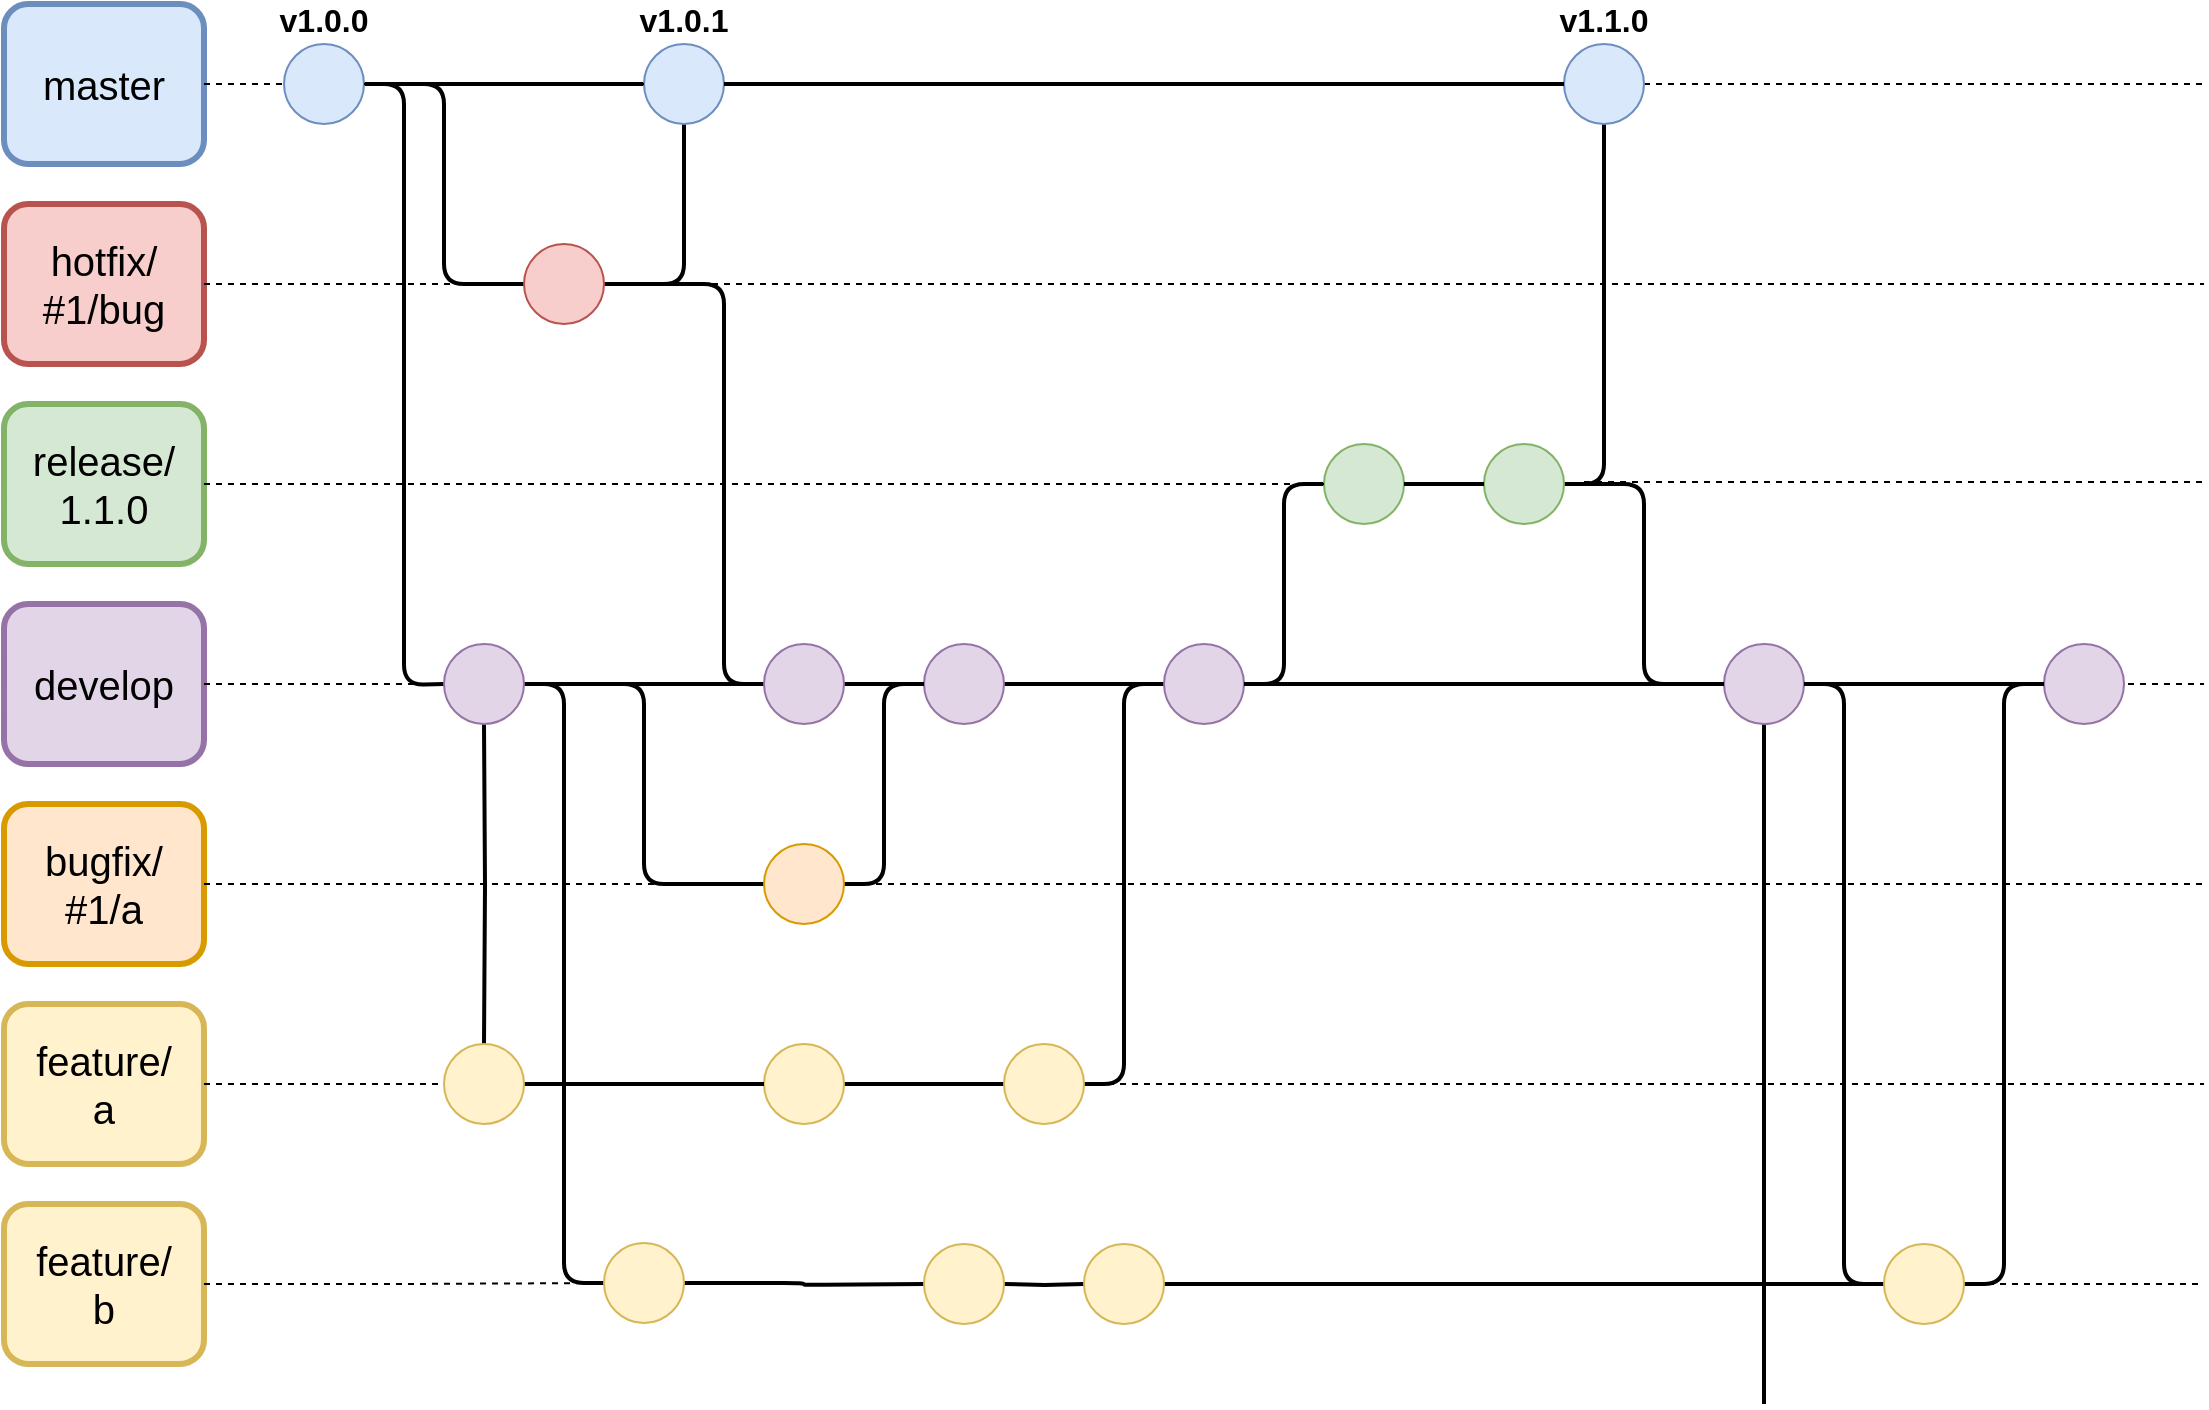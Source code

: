 <mxfile version="12.0.3" type="device" pages="1"><diagram id="HregMgigBcVlJfwvAvkk" name="Page-1"><mxGraphModel dx="1408" dy="904" grid="1" gridSize="10" guides="1" tooltips="1" connect="1" arrows="1" fold="1" page="1" pageScale="1" pageWidth="827" pageHeight="1169" math="0" shadow="0"><root><mxCell id="0"/><mxCell id="1" parent="0"/><mxCell id="lCtk7lqE1nuBxNaPWR6z-43" style="edgeStyle=orthogonalEdgeStyle;rounded=0;orthogonalLoop=1;jettySize=auto;html=1;endArrow=none;endFill=0;fontSize=20;dashed=1;exitX=0.5;exitY=0;exitDx=0;exitDy=0;" parent="1" source="R8-lErIbO53VdaB257T--67" edge="1"><mxGeometry relative="1" as="geometry"><mxPoint x="1120" y="660" as="targetPoint"/><mxPoint x="600" y="660" as="sourcePoint"/><Array as="points"/></mxGeometry></mxCell><mxCell id="lCtk7lqE1nuBxNaPWR6z-42" style="edgeStyle=orthogonalEdgeStyle;rounded=0;orthogonalLoop=1;jettySize=auto;html=1;endArrow=none;endFill=0;fontSize=20;dashed=1;exitX=0.5;exitY=0;exitDx=0;exitDy=0;" parent="1" source="R8-lErIbO53VdaB257T--26" edge="1"><mxGeometry relative="1" as="geometry"><mxPoint x="1120" y="560" as="targetPoint"/><mxPoint x="600" y="560" as="sourcePoint"/><Array as="points"/></mxGeometry></mxCell><mxCell id="lCtk7lqE1nuBxNaPWR6z-40" style="edgeStyle=orthogonalEdgeStyle;rounded=0;orthogonalLoop=1;jettySize=auto;html=1;endArrow=none;endFill=0;fontSize=20;dashed=1;" parent="1" edge="1"><mxGeometry relative="1" as="geometry"><mxPoint x="1120" y="259" as="targetPoint"/><mxPoint x="810" y="259" as="sourcePoint"/><Array as="points"><mxPoint x="840" y="259"/></Array></mxGeometry></mxCell><mxCell id="lCtk7lqE1nuBxNaPWR6z-41" style="edgeStyle=orthogonalEdgeStyle;rounded=0;orthogonalLoop=1;jettySize=auto;html=1;exitX=0.5;exitY=0;exitDx=0;exitDy=0;endArrow=none;endFill=0;fontSize=20;dashed=1;" parent="1" source="R8-lErIbO53VdaB257T--11" edge="1"><mxGeometry relative="1" as="geometry"><mxPoint x="1120" y="360" as="targetPoint"/><mxPoint x="180" y="359.5" as="sourcePoint"/></mxGeometry></mxCell><mxCell id="lCtk7lqE1nuBxNaPWR6z-38" style="edgeStyle=orthogonalEdgeStyle;rounded=0;orthogonalLoop=1;jettySize=auto;html=1;exitX=1;exitY=0.5;exitDx=0;exitDy=0;endArrow=none;endFill=0;fontSize=20;dashed=1;" parent="1" source="R8-lErIbO53VdaB257T--5" edge="1"><mxGeometry relative="1" as="geometry"><mxPoint x="1120" y="60" as="targetPoint"/><Array as="points"/></mxGeometry></mxCell><mxCell id="lCtk7lqE1nuBxNaPWR6z-1" value="master" style="shape=ext;rounded=1;html=1;whiteSpace=wrap;strokeWidth=3;fontSize=20;fillColor=#dae8fc;strokeColor=#6c8ebf;" parent="1" vertex="1"><mxGeometry x="20" y="20" width="100" height="80" as="geometry"/></mxCell><mxCell id="lCtk7lqE1nuBxNaPWR6z-2" value="&lt;font style=&quot;font-size: 20px&quot;&gt;hotfix/&lt;br&gt;#1/bug&lt;/font&gt;" style="shape=ext;rounded=1;html=1;whiteSpace=wrap;strokeWidth=3;fillColor=#f8cecc;strokeColor=#b85450;" parent="1" vertex="1"><mxGeometry x="20" y="120" width="100" height="80" as="geometry"/></mxCell><mxCell id="lCtk7lqE1nuBxNaPWR6z-3" value="&lt;font style=&quot;font-size: 20px&quot;&gt;release/&lt;br&gt;1.1.0&lt;/font&gt;" style="shape=ext;rounded=1;html=1;whiteSpace=wrap;strokeWidth=3;fillColor=#d5e8d4;strokeColor=#82b366;" parent="1" vertex="1"><mxGeometry x="20" y="220" width="100" height="80" as="geometry"/></mxCell><mxCell id="lCtk7lqE1nuBxNaPWR6z-4" value="&lt;font style=&quot;font-size: 20px&quot;&gt;develop&lt;/font&gt;" style="shape=ext;rounded=1;html=1;whiteSpace=wrap;strokeWidth=3;fillColor=#e1d5e7;strokeColor=#9673a6;" parent="1" vertex="1"><mxGeometry x="20" y="320" width="100" height="80" as="geometry"/></mxCell><mxCell id="lCtk7lqE1nuBxNaPWR6z-5" value="&lt;font style=&quot;font-size: 20px&quot;&gt;feature/&lt;br&gt;a&lt;br&gt;&lt;/font&gt;" style="shape=ext;rounded=1;html=1;whiteSpace=wrap;strokeWidth=3;fillColor=#fff2cc;strokeColor=#d6b656;" parent="1" vertex="1"><mxGeometry x="20" y="520" width="100" height="80" as="geometry"/></mxCell><mxCell id="lCtk7lqE1nuBxNaPWR6z-7" value="&lt;span style=&quot;font-size: 20px&quot;&gt;feature/&lt;br&gt;b&lt;br&gt;&lt;/span&gt;" style="shape=ext;rounded=1;html=1;whiteSpace=wrap;strokeWidth=3;fillColor=#fff2cc;strokeColor=#d6b656;" parent="1" vertex="1"><mxGeometry x="20" y="620" width="100" height="80" as="geometry"/></mxCell><mxCell id="lCtk7lqE1nuBxNaPWR6z-23" style="edgeStyle=orthogonalEdgeStyle;rounded=0;orthogonalLoop=1;jettySize=auto;html=1;exitX=0.5;exitY=1;exitDx=0;exitDy=0;fontSize=20;endArrow=none;endFill=0;strokeWidth=2;entryX=0;entryY=0.5;entryDx=0;entryDy=0;" parent="1" target="R8-lErIbO53VdaB257T--51" edge="1"><mxGeometry relative="1" as="geometry"><mxPoint x="260" y="380" as="sourcePoint"/><mxPoint x="260" y="520" as="targetPoint"/></mxGeometry></mxCell><mxCell id="lCtk7lqE1nuBxNaPWR6z-74" style="edgeStyle=orthogonalEdgeStyle;rounded=1;orthogonalLoop=1;jettySize=auto;html=1;exitX=0;exitY=0.5;exitDx=0;exitDy=0;endArrow=none;endFill=0;strokeWidth=2;fontSize=20;entryX=1;entryY=0.5;entryDx=0;entryDy=0;" parent="1" target="R8-lErIbO53VdaB257T--1" edge="1"><mxGeometry relative="1" as="geometry"><mxPoint x="240" y="360" as="sourcePoint"/><mxPoint x="270" y="210" as="targetPoint"/></mxGeometry></mxCell><mxCell id="lCtk7lqE1nuBxNaPWR6z-62" style="edgeStyle=orthogonalEdgeStyle;rounded=1;orthogonalLoop=1;jettySize=auto;html=1;exitX=0.5;exitY=0;exitDx=0;exitDy=0;endArrow=none;endFill=0;strokeWidth=2;fontSize=20;" parent="1" source="R8-lErIbO53VdaB257T--24" edge="1"><mxGeometry relative="1" as="geometry"><mxPoint x="480" y="360" as="targetPoint"/><mxPoint x="360" y="360" as="sourcePoint"/></mxGeometry></mxCell><mxCell id="lCtk7lqE1nuBxNaPWR6z-65" style="edgeStyle=orthogonalEdgeStyle;rounded=1;orthogonalLoop=1;jettySize=auto;html=1;exitX=0.5;exitY=0;exitDx=0;exitDy=0;endArrow=none;endFill=0;strokeWidth=2;fontSize=20;" parent="1" source="R8-lErIbO53VdaB257T--34" edge="1"><mxGeometry relative="1" as="geometry"><mxPoint x="480" y="660" as="targetPoint"/><mxPoint x="440" y="660" as="sourcePoint"/></mxGeometry></mxCell><mxCell id="lCtk7lqE1nuBxNaPWR6z-66" style="edgeStyle=orthogonalEdgeStyle;rounded=1;orthogonalLoop=1;jettySize=auto;html=1;exitX=1;exitY=0.5;exitDx=0;exitDy=0;entryX=0;entryY=0.5;entryDx=0;entryDy=0;endArrow=none;endFill=0;strokeWidth=2;fontSize=20;" parent="1" edge="1"><mxGeometry relative="1" as="geometry"><mxPoint x="520" y="660" as="sourcePoint"/><mxPoint x="560" y="660" as="targetPoint"/></mxGeometry></mxCell><mxCell id="lCtk7lqE1nuBxNaPWR6z-67" style="edgeStyle=orthogonalEdgeStyle;rounded=1;orthogonalLoop=1;jettySize=auto;html=1;exitX=0.5;exitY=0;exitDx=0;exitDy=0;endArrow=none;endFill=0;strokeWidth=2;fontSize=20;entryX=0.5;entryY=1;entryDx=0;entryDy=0;" parent="1" source="R8-lErIbO53VdaB257T--28" target="R8-lErIbO53VdaB257T--26" edge="1"><mxGeometry relative="1" as="geometry"><mxPoint x="560" y="560" as="targetPoint"/><mxPoint x="520" y="560" as="sourcePoint"/></mxGeometry></mxCell><mxCell id="lCtk7lqE1nuBxNaPWR6z-78" style="edgeStyle=orthogonalEdgeStyle;rounded=1;orthogonalLoop=1;jettySize=auto;html=1;entryX=0.5;entryY=0;entryDx=0;entryDy=0;endArrow=none;endFill=0;strokeWidth=2;fontSize=20;exitX=0.5;exitY=1;exitDx=0;exitDy=0;" parent="1" source="R8-lErIbO53VdaB257T--34" target="R8-lErIbO53VdaB257T--24" edge="1"><mxGeometry relative="1" as="geometry"><Array as="points"><mxPoint x="300" y="660"/><mxPoint x="300" y="360"/></Array><mxPoint x="300" y="660" as="sourcePoint"/><mxPoint x="360" y="360" as="targetPoint"/></mxGeometry></mxCell><mxCell id="lCtk7lqE1nuBxNaPWR6z-63" style="edgeStyle=orthogonalEdgeStyle;rounded=1;orthogonalLoop=1;jettySize=auto;html=1;exitX=1;exitY=0.5;exitDx=0;exitDy=0;endArrow=none;endFill=0;strokeWidth=2;fontSize=20;" parent="1" edge="1"><mxGeometry relative="1" as="geometry"><mxPoint x="640" y="360" as="targetPoint"/><mxPoint x="520" y="360" as="sourcePoint"/></mxGeometry></mxCell><mxCell id="lCtk7lqE1nuBxNaPWR6z-79" style="edgeStyle=orthogonalEdgeStyle;rounded=1;orthogonalLoop=1;jettySize=auto;html=1;exitX=0.5;exitY=0;exitDx=0;exitDy=0;endArrow=none;endFill=0;strokeWidth=2;fontSize=20;entryX=0.5;entryY=1;entryDx=0;entryDy=0;" parent="1" source="R8-lErIbO53VdaB257T--26" target="R8-lErIbO53VdaB257T--19" edge="1"><mxGeometry relative="1" as="geometry"><mxPoint x="600" y="460" as="sourcePoint"/><mxPoint x="610" y="390" as="targetPoint"/><Array as="points"><mxPoint x="580" y="560"/><mxPoint x="580" y="360"/></Array></mxGeometry></mxCell><mxCell id="lCtk7lqE1nuBxNaPWR6z-71" style="edgeStyle=orthogonalEdgeStyle;rounded=1;orthogonalLoop=1;jettySize=auto;html=1;exitX=0;exitY=0.5;exitDx=0;exitDy=0;entryX=0.5;entryY=0;entryDx=0;entryDy=0;endArrow=none;endFill=0;strokeWidth=2;fontSize=20;" parent="1" target="R8-lErIbO53VdaB257T--19" edge="1"><mxGeometry relative="1" as="geometry"><mxPoint x="720" y="260" as="sourcePoint"/><mxPoint x="680" y="360" as="targetPoint"/><Array as="points"><mxPoint x="660" y="260"/><mxPoint x="660" y="360"/></Array></mxGeometry></mxCell><mxCell id="lCtk7lqE1nuBxNaPWR6z-57" style="edgeStyle=orthogonalEdgeStyle;rounded=1;orthogonalLoop=1;jettySize=auto;html=1;exitX=0.5;exitY=0;exitDx=0;exitDy=0;entryX=0.5;entryY=1;entryDx=0;entryDy=0;endArrow=none;endFill=0;fontSize=20;strokeWidth=2;" parent="1" source="R8-lErIbO53VdaB257T--74" target="R8-lErIbO53VdaB257T--5" edge="1"><mxGeometry relative="1" as="geometry"><mxPoint x="820" y="240" as="sourcePoint"/><mxPoint x="820" y="80" as="targetPoint"/><Array as="points"><mxPoint x="820" y="260"/></Array></mxGeometry></mxCell><mxCell id="lCtk7lqE1nuBxNaPWR6z-70" style="edgeStyle=orthogonalEdgeStyle;rounded=1;orthogonalLoop=1;jettySize=auto;html=1;exitX=0.5;exitY=0;exitDx=0;exitDy=0;entryX=0.5;entryY=1;entryDx=0;entryDy=0;endArrow=none;endFill=0;strokeWidth=2;fontSize=20;" parent="1" source="R8-lErIbO53VdaB257T--74" target="R8-lErIbO53VdaB257T--11" edge="1"><mxGeometry relative="1" as="geometry"><mxPoint x="840" y="260" as="sourcePoint"/><mxPoint x="880" y="360" as="targetPoint"/><Array as="points"><mxPoint x="840" y="260"/><mxPoint x="840" y="360"/></Array></mxGeometry></mxCell><mxCell id="lCtk7lqE1nuBxNaPWR6z-39" style="edgeStyle=orthogonalEdgeStyle;rounded=0;orthogonalLoop=1;jettySize=auto;html=1;endArrow=none;endFill=0;fontSize=20;dashed=1;exitX=1;exitY=0.5;exitDx=0;exitDy=0;" parent="1" source="R8-lErIbO53VdaB257T--7" edge="1"><mxGeometry relative="1" as="geometry"><mxPoint x="1120" y="160" as="targetPoint"/><mxPoint x="600" y="160" as="sourcePoint"/><Array as="points"/></mxGeometry></mxCell><mxCell id="lCtk7lqE1nuBxNaPWR6z-75" style="edgeStyle=orthogonalEdgeStyle;rounded=1;orthogonalLoop=1;jettySize=auto;html=1;entryX=0.5;entryY=1;entryDx=0;entryDy=0;endArrow=none;endFill=0;strokeWidth=2;fontSize=20;exitX=1;exitY=0.5;exitDx=0;exitDy=0;" parent="1" source="R8-lErIbO53VdaB257T--7" target="R8-lErIbO53VdaB257T--3" edge="1"><mxGeometry relative="1" as="geometry"><Array as="points"><mxPoint x="360" y="160"/></Array><mxPoint x="340" y="230" as="sourcePoint"/><mxPoint x="480" y="60" as="targetPoint"/></mxGeometry></mxCell><mxCell id="lCtk7lqE1nuBxNaPWR6z-76" style="edgeStyle=orthogonalEdgeStyle;rounded=1;orthogonalLoop=1;jettySize=auto;html=1;endArrow=none;endFill=0;strokeWidth=2;fontSize=20;exitX=1;exitY=0.5;exitDx=0;exitDy=0;" parent="1" source="R8-lErIbO53VdaB257T--7" edge="1"><mxGeometry relative="1" as="geometry"><Array as="points"><mxPoint x="380" y="160"/><mxPoint x="380" y="360"/></Array><mxPoint x="360" y="220" as="sourcePoint"/><mxPoint x="400" y="360" as="targetPoint"/></mxGeometry></mxCell><mxCell id="lCtk7lqE1nuBxNaPWR6z-59" style="edgeStyle=orthogonalEdgeStyle;rounded=0;orthogonalLoop=1;jettySize=auto;html=1;exitX=1;exitY=0.5;exitDx=0;exitDy=0;entryX=0;entryY=0.5;entryDx=0;entryDy=0;endArrow=none;endFill=0;fontSize=20;strokeWidth=2;" parent="1" edge="1"><mxGeometry relative="1" as="geometry"><mxPoint x="200" y="60" as="sourcePoint"/><mxPoint x="480" y="60" as="targetPoint"/></mxGeometry></mxCell><mxCell id="lCtk7lqE1nuBxNaPWR6z-72" style="edgeStyle=orthogonalEdgeStyle;rounded=1;orthogonalLoop=1;jettySize=auto;html=1;exitX=1;exitY=0.5;exitDx=0;exitDy=0;entryX=0;entryY=0.5;entryDx=0;entryDy=0;endArrow=none;endFill=0;strokeWidth=2;fontSize=20;" parent="1" target="R8-lErIbO53VdaB257T--7" edge="1"><mxGeometry relative="1" as="geometry"><mxPoint x="200" y="60" as="sourcePoint"/><mxPoint x="240" y="161" as="targetPoint"/><Array as="points"><mxPoint x="240" y="60"/><mxPoint x="240" y="160"/></Array></mxGeometry></mxCell><mxCell id="lCtk7lqE1nuBxNaPWR6z-54" style="edgeStyle=orthogonalEdgeStyle;rounded=0;orthogonalLoop=1;jettySize=auto;html=1;exitX=0.5;exitY=1;exitDx=0;exitDy=0;dashed=1;endArrow=none;endFill=0;fontSize=20;" parent="1" edge="1"><mxGeometry relative="1" as="geometry"><mxPoint x="500" y="680" as="sourcePoint"/><mxPoint x="500" y="679.5" as="targetPoint"/></mxGeometry></mxCell><mxCell id="R8-lErIbO53VdaB257T--1" value="" style="ellipse;whiteSpace=wrap;html=1;aspect=fixed;rounded=1;fillColor=#dae8fc;strokeColor=#6c8ebf;" parent="1" vertex="1"><mxGeometry x="160" y="40" width="40" height="40" as="geometry"/></mxCell><mxCell id="R8-lErIbO53VdaB257T--2" style="edgeStyle=orthogonalEdgeStyle;rounded=0;orthogonalLoop=1;jettySize=auto;html=1;exitX=1;exitY=0.5;exitDx=0;exitDy=0;endArrow=none;endFill=0;fontSize=20;dashed=1;" parent="1" source="lCtk7lqE1nuBxNaPWR6z-1" target="R8-lErIbO53VdaB257T--1" edge="1"><mxGeometry relative="1" as="geometry"><mxPoint x="1240" y="60" as="targetPoint"/><Array as="points"/><mxPoint x="120" y="60" as="sourcePoint"/></mxGeometry></mxCell><mxCell id="R8-lErIbO53VdaB257T--3" value="" style="ellipse;whiteSpace=wrap;html=1;aspect=fixed;rounded=1;fillColor=#dae8fc;strokeColor=#6c8ebf;" parent="1" vertex="1"><mxGeometry x="340" y="40" width="40" height="40" as="geometry"/></mxCell><mxCell id="R8-lErIbO53VdaB257T--4" style="edgeStyle=orthogonalEdgeStyle;rounded=0;orthogonalLoop=1;jettySize=auto;html=1;exitX=1;exitY=0.5;exitDx=0;exitDy=0;endArrow=none;endFill=0;fontSize=20;dashed=1;" parent="1" source="R8-lErIbO53VdaB257T--1" target="R8-lErIbO53VdaB257T--3" edge="1"><mxGeometry relative="1" as="geometry"><mxPoint x="1240" y="60" as="targetPoint"/><Array as="points"/><mxPoint x="200" y="60" as="sourcePoint"/></mxGeometry></mxCell><mxCell id="R8-lErIbO53VdaB257T--5" value="" style="ellipse;whiteSpace=wrap;html=1;aspect=fixed;rounded=1;fillColor=#dae8fc;strokeColor=#6c8ebf;" parent="1" vertex="1"><mxGeometry x="800" y="40" width="40" height="40" as="geometry"/></mxCell><mxCell id="R8-lErIbO53VdaB257T--6" style="edgeStyle=orthogonalEdgeStyle;rounded=0;orthogonalLoop=1;jettySize=auto;html=1;exitX=1;exitY=0.5;exitDx=0;exitDy=0;endArrow=none;endFill=0;fontSize=20;entryX=0;entryY=0.5;entryDx=0;entryDy=0;strokeWidth=2;" parent="1" source="R8-lErIbO53VdaB257T--3" target="R8-lErIbO53VdaB257T--5" edge="1"><mxGeometry relative="1" as="geometry"><mxPoint x="640" y="60" as="targetPoint"/><Array as="points"/><mxPoint x="520" y="60" as="sourcePoint"/></mxGeometry></mxCell><mxCell id="R8-lErIbO53VdaB257T--8" style="edgeStyle=orthogonalEdgeStyle;rounded=0;orthogonalLoop=1;jettySize=auto;html=1;endArrow=none;endFill=0;fontSize=20;dashed=1;exitX=1;exitY=0.5;exitDx=0;exitDy=0;" parent="1" source="R8-lErIbO53VdaB257T--7" edge="1"><mxGeometry relative="1" as="geometry"><mxPoint x="320" y="160" as="targetPoint"/><mxPoint x="120" y="160" as="sourcePoint"/><Array as="points"/></mxGeometry></mxCell><mxCell id="R8-lErIbO53VdaB257T--62" style="edgeStyle=orthogonalEdgeStyle;rounded=1;orthogonalLoop=1;jettySize=auto;html=1;exitX=1;exitY=0.5;exitDx=0;exitDy=0;endArrow=none;endFill=0;strokeWidth=2;fontSize=16;" parent="1" source="R8-lErIbO53VdaB257T--11" edge="1"><mxGeometry relative="1" as="geometry"><mxPoint x="900" y="720" as="targetPoint"/><Array as="points"><mxPoint x="900" y="720"/></Array></mxGeometry></mxCell><mxCell id="R8-lErIbO53VdaB257T--76" style="edgeStyle=orthogonalEdgeStyle;rounded=1;orthogonalLoop=1;jettySize=auto;html=1;exitX=0.5;exitY=0;exitDx=0;exitDy=0;entryX=0.5;entryY=1;entryDx=0;entryDy=0;endArrow=none;endFill=0;strokeWidth=2;fontSize=16;" parent="1" source="R8-lErIbO53VdaB257T--11" target="R8-lErIbO53VdaB257T--67" edge="1"><mxGeometry relative="1" as="geometry"/></mxCell><mxCell id="R8-lErIbO53VdaB257T--11" value="" style="ellipse;whiteSpace=wrap;html=1;aspect=fixed;rounded=1;fillColor=#e1d5e7;strokeColor=#9673a6;direction=south;" parent="1" vertex="1"><mxGeometry x="880" y="340" width="40" height="40" as="geometry"/></mxCell><mxCell id="R8-lErIbO53VdaB257T--17" value="" style="ellipse;whiteSpace=wrap;html=1;aspect=fixed;rounded=1;fillColor=#d5e8d4;strokeColor=#82b366;direction=south;" parent="1" vertex="1"><mxGeometry x="680" y="240" width="40" height="40" as="geometry"/></mxCell><mxCell id="R8-lErIbO53VdaB257T--18" style="edgeStyle=orthogonalEdgeStyle;rounded=0;orthogonalLoop=1;jettySize=auto;html=1;exitX=1;exitY=0.5;exitDx=0;exitDy=0;endArrow=none;endFill=0;fontSize=20;dashed=1;" parent="1" source="lCtk7lqE1nuBxNaPWR6z-3" target="R8-lErIbO53VdaB257T--17" edge="1"><mxGeometry relative="1" as="geometry"><mxPoint x="800" y="260" as="targetPoint"/><mxPoint x="120" y="260" as="sourcePoint"/></mxGeometry></mxCell><mxCell id="R8-lErIbO53VdaB257T--19" value="" style="ellipse;whiteSpace=wrap;html=1;aspect=fixed;rounded=1;fillColor=#e1d5e7;strokeColor=#9673a6;direction=south;" parent="1" vertex="1"><mxGeometry x="600" y="340" width="40" height="40" as="geometry"/></mxCell><mxCell id="R8-lErIbO53VdaB257T--21" value="" style="ellipse;whiteSpace=wrap;html=1;aspect=fixed;rounded=1;fillColor=#e1d5e7;strokeColor=#9673a6;direction=south;" parent="1" vertex="1"><mxGeometry x="480" y="340" width="40" height="40" as="geometry"/></mxCell><mxCell id="R8-lErIbO53VdaB257T--57" style="edgeStyle=orthogonalEdgeStyle;rounded=1;orthogonalLoop=1;jettySize=auto;html=1;exitX=0.5;exitY=0;exitDx=0;exitDy=0;entryX=0.5;entryY=1;entryDx=0;entryDy=0;endArrow=none;endFill=0;strokeWidth=2;fontSize=16;" parent="1" source="R8-lErIbO53VdaB257T--24" target="R8-lErIbO53VdaB257T--49" edge="1"><mxGeometry relative="1" as="geometry"/></mxCell><mxCell id="R8-lErIbO53VdaB257T--24" value="" style="ellipse;whiteSpace=wrap;html=1;aspect=fixed;rounded=1;fillColor=#e1d5e7;strokeColor=#9673a6;direction=south;" parent="1" vertex="1"><mxGeometry x="240" y="340" width="40" height="40" as="geometry"/></mxCell><mxCell id="R8-lErIbO53VdaB257T--25" style="edgeStyle=orthogonalEdgeStyle;rounded=0;orthogonalLoop=1;jettySize=auto;html=1;exitX=1;exitY=0.5;exitDx=0;exitDy=0;endArrow=none;endFill=0;fontSize=20;dashed=1;" parent="1" source="lCtk7lqE1nuBxNaPWR6z-4" target="R8-lErIbO53VdaB257T--24" edge="1"><mxGeometry relative="1" as="geometry"><mxPoint x="480" y="360" as="targetPoint"/><mxPoint x="120" y="360" as="sourcePoint"/></mxGeometry></mxCell><mxCell id="R8-lErIbO53VdaB257T--26" value="" style="ellipse;whiteSpace=wrap;html=1;aspect=fixed;rounded=1;fillColor=#fff2cc;strokeColor=#d6b656;direction=south;" parent="1" vertex="1"><mxGeometry x="520" y="540" width="40" height="40" as="geometry"/></mxCell><mxCell id="R8-lErIbO53VdaB257T--29" value="" style="ellipse;whiteSpace=wrap;html=1;aspect=fixed;rounded=1;fillColor=#fff2cc;strokeColor=#d6b656;direction=south;" parent="1" vertex="1"><mxGeometry x="480" y="640" width="40" height="40" as="geometry"/></mxCell><mxCell id="R8-lErIbO53VdaB257T--32" style="edgeStyle=orthogonalEdgeStyle;rounded=0;orthogonalLoop=1;jettySize=auto;html=1;endArrow=none;endFill=0;fontSize=20;dashed=1;exitX=1;exitY=0.5;exitDx=0;exitDy=0;entryX=0.5;entryY=1;entryDx=0;entryDy=0;" parent="1" source="lCtk7lqE1nuBxNaPWR6z-7" target="R8-lErIbO53VdaB257T--34" edge="1"><mxGeometry relative="1" as="geometry"><mxPoint x="480" y="660" as="targetPoint"/><mxPoint x="120" y="660" as="sourcePoint"/></mxGeometry></mxCell><mxCell id="R8-lErIbO53VdaB257T--69" style="edgeStyle=orthogonalEdgeStyle;rounded=1;orthogonalLoop=1;jettySize=auto;html=1;exitX=0.5;exitY=0;exitDx=0;exitDy=0;endArrow=none;endFill=0;strokeWidth=2;fontSize=16;entryX=0.5;entryY=1;entryDx=0;entryDy=0;" parent="1" source="R8-lErIbO53VdaB257T--33" target="R8-lErIbO53VdaB257T--67" edge="1"><mxGeometry relative="1" as="geometry"><mxPoint x="770" y="660" as="targetPoint"/></mxGeometry></mxCell><mxCell id="R8-lErIbO53VdaB257T--33" value="" style="ellipse;whiteSpace=wrap;html=1;aspect=fixed;rounded=1;fillColor=#fff2cc;strokeColor=#d6b656;direction=south;" parent="1" vertex="1"><mxGeometry x="560" y="640" width="40" height="40" as="geometry"/></mxCell><mxCell id="R8-lErIbO53VdaB257T--28" value="" style="ellipse;whiteSpace=wrap;html=1;aspect=fixed;rounded=1;fillColor=#fff2cc;strokeColor=#d6b656;direction=south;" parent="1" vertex="1"><mxGeometry x="400" y="540" width="40" height="40" as="geometry"/></mxCell><mxCell id="R8-lErIbO53VdaB257T--42" value="v1.0.0" style="text;html=1;strokeColor=none;fillColor=none;align=center;verticalAlign=middle;whiteSpace=wrap;rounded=0;strokeWidth=1;fontSize=16;fontStyle=1" parent="1" vertex="1"><mxGeometry x="160" y="18" width="40" height="20" as="geometry"/></mxCell><mxCell id="R8-lErIbO53VdaB257T--43" value="v1.0.1" style="text;html=1;strokeColor=none;fillColor=none;align=center;verticalAlign=middle;whiteSpace=wrap;rounded=0;strokeWidth=1;fontSize=16;fontStyle=1" parent="1" vertex="1"><mxGeometry x="340" y="18" width="40" height="20" as="geometry"/></mxCell><mxCell id="R8-lErIbO53VdaB257T--44" value="v1.1.0" style="text;html=1;strokeColor=none;fillColor=none;align=center;verticalAlign=middle;whiteSpace=wrap;rounded=0;strokeWidth=1;fontSize=16;fontStyle=1" parent="1" vertex="1"><mxGeometry x="800" y="18" width="40" height="20" as="geometry"/></mxCell><mxCell id="R8-lErIbO53VdaB257T--47" value="&lt;font style=&quot;font-size: 20px&quot;&gt;bugfix/&lt;br&gt;#1/a&lt;br&gt;&lt;/font&gt;" style="shape=ext;rounded=1;html=1;whiteSpace=wrap;strokeWidth=3;fillColor=#ffe6cc;strokeColor=#d79b00;" parent="1" vertex="1"><mxGeometry x="20" y="420" width="100" height="80" as="geometry"/></mxCell><mxCell id="R8-lErIbO53VdaB257T--48" style="edgeStyle=orthogonalEdgeStyle;rounded=0;orthogonalLoop=1;jettySize=auto;html=1;exitX=1;exitY=0.5;exitDx=0;exitDy=0;endArrow=none;endFill=0;fontSize=20;dashed=1;" parent="1" source="R8-lErIbO53VdaB257T--47" edge="1"><mxGeometry relative="1" as="geometry"><mxPoint x="1120" y="460" as="targetPoint"/><mxPoint x="120" y="460" as="sourcePoint"/></mxGeometry></mxCell><mxCell id="R8-lErIbO53VdaB257T--58" style="edgeStyle=orthogonalEdgeStyle;rounded=1;orthogonalLoop=1;jettySize=auto;html=1;exitX=0.5;exitY=0;exitDx=0;exitDy=0;entryX=0.5;entryY=1;entryDx=0;entryDy=0;endArrow=none;endFill=0;strokeWidth=2;fontSize=16;" parent="1" source="R8-lErIbO53VdaB257T--49" target="R8-lErIbO53VdaB257T--21" edge="1"><mxGeometry relative="1" as="geometry"/></mxCell><mxCell id="R8-lErIbO53VdaB257T--49" value="" style="ellipse;whiteSpace=wrap;html=1;aspect=fixed;rounded=1;fillColor=#ffe6cc;strokeColor=#d79b00;direction=south;" parent="1" vertex="1"><mxGeometry x="400" y="440" width="40" height="40" as="geometry"/></mxCell><mxCell id="R8-lErIbO53VdaB257T--56" style="edgeStyle=orthogonalEdgeStyle;rounded=1;orthogonalLoop=1;jettySize=auto;html=1;exitX=0.5;exitY=0;exitDx=0;exitDy=0;entryX=0.5;entryY=1;entryDx=0;entryDy=0;endArrow=none;endFill=0;strokeWidth=2;fontSize=16;" parent="1" source="R8-lErIbO53VdaB257T--51" target="R8-lErIbO53VdaB257T--28" edge="1"><mxGeometry relative="1" as="geometry"/></mxCell><mxCell id="R8-lErIbO53VdaB257T--51" value="" style="ellipse;whiteSpace=wrap;html=1;aspect=fixed;rounded=1;fillColor=#fff2cc;strokeColor=#d6b656;direction=south;" parent="1" vertex="1"><mxGeometry x="240" y="540" width="40" height="40" as="geometry"/></mxCell><mxCell id="R8-lErIbO53VdaB257T--52" style="edgeStyle=orthogonalEdgeStyle;rounded=0;orthogonalLoop=1;jettySize=auto;html=1;exitX=1;exitY=0.5;exitDx=0;exitDy=0;endArrow=none;endFill=0;fontSize=20;dashed=1;" parent="1" source="lCtk7lqE1nuBxNaPWR6z-5" target="R8-lErIbO53VdaB257T--51" edge="1"><mxGeometry relative="1" as="geometry"><mxPoint x="400" y="560" as="targetPoint"/><mxPoint x="120" y="560" as="sourcePoint"/></mxGeometry></mxCell><mxCell id="R8-lErIbO53VdaB257T--34" value="" style="ellipse;whiteSpace=wrap;html=1;aspect=fixed;rounded=1;fillColor=#fff2cc;strokeColor=#d6b656;direction=south;" parent="1" vertex="1"><mxGeometry x="320" y="639.5" width="40" height="40" as="geometry"/></mxCell><mxCell id="R8-lErIbO53VdaB257T--59" value="" style="ellipse;whiteSpace=wrap;html=1;aspect=fixed;rounded=1;fillColor=#e1d5e7;strokeColor=#9673a6;direction=south;" parent="1" vertex="1"><mxGeometry x="400" y="340" width="40" height="40" as="geometry"/></mxCell><mxCell id="R8-lErIbO53VdaB257T--7" value="" style="ellipse;whiteSpace=wrap;html=1;aspect=fixed;rounded=1;fillColor=#f8cecc;strokeColor=#b85450;" parent="1" vertex="1"><mxGeometry x="280" y="140" width="40" height="40" as="geometry"/></mxCell><mxCell id="R8-lErIbO53VdaB257T--63" style="edgeStyle=orthogonalEdgeStyle;rounded=0;orthogonalLoop=1;jettySize=auto;html=1;endArrow=none;endFill=0;fontSize=20;dashed=1;exitX=1;exitY=0.5;exitDx=0;exitDy=0;" parent="1" source="lCtk7lqE1nuBxNaPWR6z-2" target="R8-lErIbO53VdaB257T--7" edge="1"><mxGeometry relative="1" as="geometry"><mxPoint x="320" y="160" as="targetPoint"/><mxPoint x="120" y="160" as="sourcePoint"/><Array as="points"/></mxGeometry></mxCell><mxCell id="R8-lErIbO53VdaB257T--65" style="edgeStyle=orthogonalEdgeStyle;rounded=1;orthogonalLoop=1;jettySize=auto;html=1;exitX=0.5;exitY=0;exitDx=0;exitDy=0;endArrow=none;endFill=0;strokeWidth=2;fontSize=20;" parent="1" source="R8-lErIbO53VdaB257T--19" edge="1"><mxGeometry relative="1" as="geometry"><mxPoint x="680" y="360" as="sourcePoint"/><mxPoint x="880" y="360" as="targetPoint"/></mxGeometry></mxCell><mxCell id="R8-lErIbO53VdaB257T--68" style="edgeStyle=orthogonalEdgeStyle;rounded=1;orthogonalLoop=1;jettySize=auto;html=1;endArrow=none;endFill=0;strokeWidth=2;fontSize=16;" parent="1" edge="1"><mxGeometry relative="1" as="geometry"><mxPoint x="720" y="660" as="sourcePoint"/><mxPoint x="720" y="660" as="targetPoint"/><Array as="points"><mxPoint x="740" y="660"/></Array></mxGeometry></mxCell><mxCell id="R8-lErIbO53VdaB257T--79" style="edgeStyle=orthogonalEdgeStyle;rounded=1;orthogonalLoop=1;jettySize=auto;html=1;exitX=0.5;exitY=0;exitDx=0;exitDy=0;entryX=0.5;entryY=1;entryDx=0;entryDy=0;endArrow=none;endFill=0;strokeWidth=2;fontSize=16;" parent="1" source="R8-lErIbO53VdaB257T--67" target="R8-lErIbO53VdaB257T--77" edge="1"><mxGeometry relative="1" as="geometry"><Array as="points"><mxPoint x="1020" y="660"/><mxPoint x="1020" y="360"/></Array></mxGeometry></mxCell><mxCell id="R8-lErIbO53VdaB257T--67" value="" style="ellipse;whiteSpace=wrap;html=1;aspect=fixed;rounded=1;fillColor=#fff2cc;strokeColor=#d6b656;direction=south;" parent="1" vertex="1"><mxGeometry x="960" y="640" width="40" height="40" as="geometry"/></mxCell><mxCell id="R8-lErIbO53VdaB257T--74" value="" style="ellipse;whiteSpace=wrap;html=1;aspect=fixed;rounded=1;fillColor=#d5e8d4;strokeColor=#82b366;direction=south;" parent="1" vertex="1"><mxGeometry x="760" y="240" width="40" height="40" as="geometry"/></mxCell><mxCell id="R8-lErIbO53VdaB257T--75" style="edgeStyle=orthogonalEdgeStyle;rounded=1;orthogonalLoop=1;jettySize=auto;html=1;exitX=0.5;exitY=0;exitDx=0;exitDy=0;entryX=0.5;entryY=1;entryDx=0;entryDy=0;endArrow=none;endFill=0;strokeWidth=2;fontSize=20;" parent="1" source="R8-lErIbO53VdaB257T--17" target="R8-lErIbO53VdaB257T--74" edge="1"><mxGeometry relative="1" as="geometry"><mxPoint x="720" y="260" as="sourcePoint"/><mxPoint x="880" y="360" as="targetPoint"/><Array as="points"/></mxGeometry></mxCell><mxCell id="R8-lErIbO53VdaB257T--77" value="" style="ellipse;whiteSpace=wrap;html=1;aspect=fixed;rounded=1;fillColor=#e1d5e7;strokeColor=#9673a6;direction=south;" parent="1" vertex="1"><mxGeometry x="1040" y="340" width="40" height="40" as="geometry"/></mxCell><mxCell id="R8-lErIbO53VdaB257T--78" style="edgeStyle=orthogonalEdgeStyle;rounded=1;orthogonalLoop=1;jettySize=auto;html=1;exitX=0.5;exitY=0;exitDx=0;exitDy=0;endArrow=none;endFill=0;strokeWidth=2;fontSize=16;" parent="1" source="R8-lErIbO53VdaB257T--11" target="R8-lErIbO53VdaB257T--77" edge="1"><mxGeometry relative="1" as="geometry"><mxPoint x="1240" y="720" as="targetPoint"/><mxPoint x="920" y="360" as="sourcePoint"/><Array as="points"/></mxGeometry></mxCell></root></mxGraphModel></diagram></mxfile>